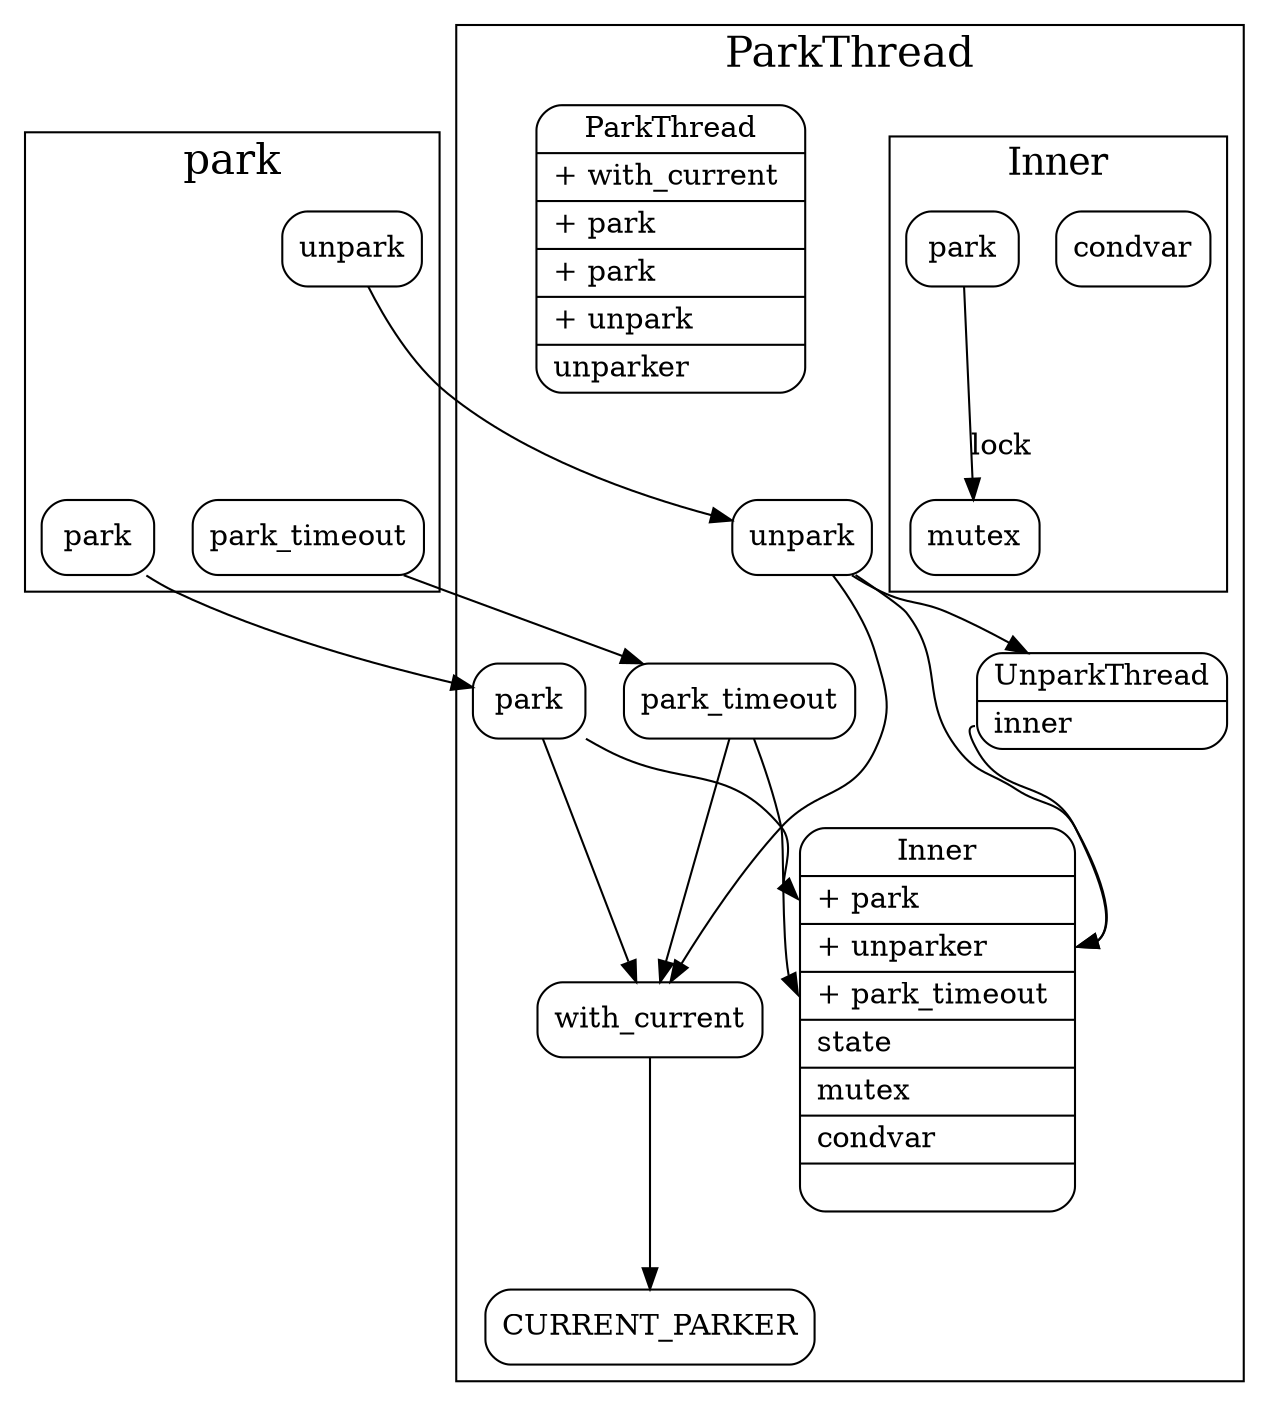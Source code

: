 digraph parkthread {
  node[shape=box;style="rounded"];
  newrank=true;
  rankdir=TD;

  subgraph cluster_park {
    graph[label="park";fontsize=20;];
    unpark;
    park;
    park_timeout;
  }
  subgraph cluster_ParkThread {
    graph[label="ParkThread";fontsize=20;];
    Inner[
      shape="record";
      label="{
        Inner|
        <park> + park \l|
        <unparker> + unparker\l|
        <park_timeout> + park_timeout \l|
        state\l|
        mutex\l|
        condvar\l|
      }";
    ];
    ParkThread [
      shape="record";
      label="{
        ParkThread |
        <with_current> + with_current \l|
        <park> + park \l|
        <park_timeout> + park \l|
        <unpark> + unpark \l|
        <unparker> unparker \l
      }";
    ];

    subgraph cluster_Inner {
      graph[label="Inner";fontsize=18;];
      mutex;
      condvar;
      inner_park[label="park"];
      inner_park -> mutex[label="lock"];
    }
    pt_park[label="park"];
    pt_park_timeout[label="park_timeout"];
    pt_unpark[label="unpark"];
    pt_with_current[label="with_current"];
    {pt_park, pt_park_timeout, pt_unpark} -> pt_with_current -> CURRENT_PARKER;

    pt_park -> Inner:park;
    pt_park_timeout -> Inner:park_timeout;
    pt_unpark -> Inner:unparker;
    pt_unpark -> UnparkThread;
    UnparkThread[
      shape="record";
      label="{
        UnparkThread|
        <inner> inner \l
      }";
    ];
    UnparkThread:inner -> Inner:unparker;
  }
  park -> pt_park;
  park_timeout -> pt_park_timeout;
  unpark -> pt_unpark;
}
